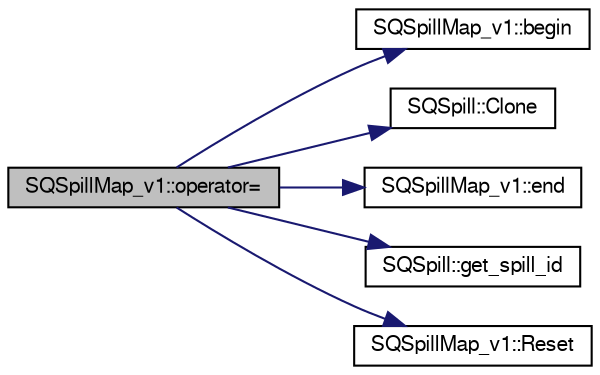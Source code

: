 digraph "SQSpillMap_v1::operator="
{
  bgcolor="transparent";
  edge [fontname="FreeSans",fontsize="10",labelfontname="FreeSans",labelfontsize="10"];
  node [fontname="FreeSans",fontsize="10",shape=record];
  rankdir="LR";
  Node1 [label="SQSpillMap_v1::operator=",height=0.2,width=0.4,color="black", fillcolor="grey75", style="filled" fontcolor="black"];
  Node1 -> Node2 [color="midnightblue",fontsize="10",style="solid",fontname="FreeSans"];
  Node2 [label="SQSpillMap_v1::begin",height=0.2,width=0.4,color="black",URL="$df/de1/classSQSpillMap__v1.html#aa677a6cadcc655da8cffb51e4c96c725"];
  Node1 -> Node3 [color="midnightblue",fontsize="10",style="solid",fontname="FreeSans"];
  Node3 [label="SQSpill::Clone",height=0.2,width=0.4,color="black",URL="$d0/d78/classSQSpill.html#a1e7d289e4cdf0b6d58b5e91b7223cf3b"];
  Node1 -> Node4 [color="midnightblue",fontsize="10",style="solid",fontname="FreeSans"];
  Node4 [label="SQSpillMap_v1::end",height=0.2,width=0.4,color="black",URL="$df/de1/classSQSpillMap__v1.html#a5503f946653f5c6379330068090818c1"];
  Node1 -> Node5 [color="midnightblue",fontsize="10",style="solid",fontname="FreeSans"];
  Node5 [label="SQSpill::get_spill_id",height=0.2,width=0.4,color="black",URL="$d0/d78/classSQSpill.html#a29e7126ee7862f88c4aca1f9f38ad52f"];
  Node1 -> Node6 [color="midnightblue",fontsize="10",style="solid",fontname="FreeSans"];
  Node6 [label="SQSpillMap_v1::Reset",height=0.2,width=0.4,color="black",URL="$df/de1/classSQSpillMap__v1.html#a9c4a97f77e222f22aa321b9b0d28fc41",tooltip="Clear Event. "];
}
